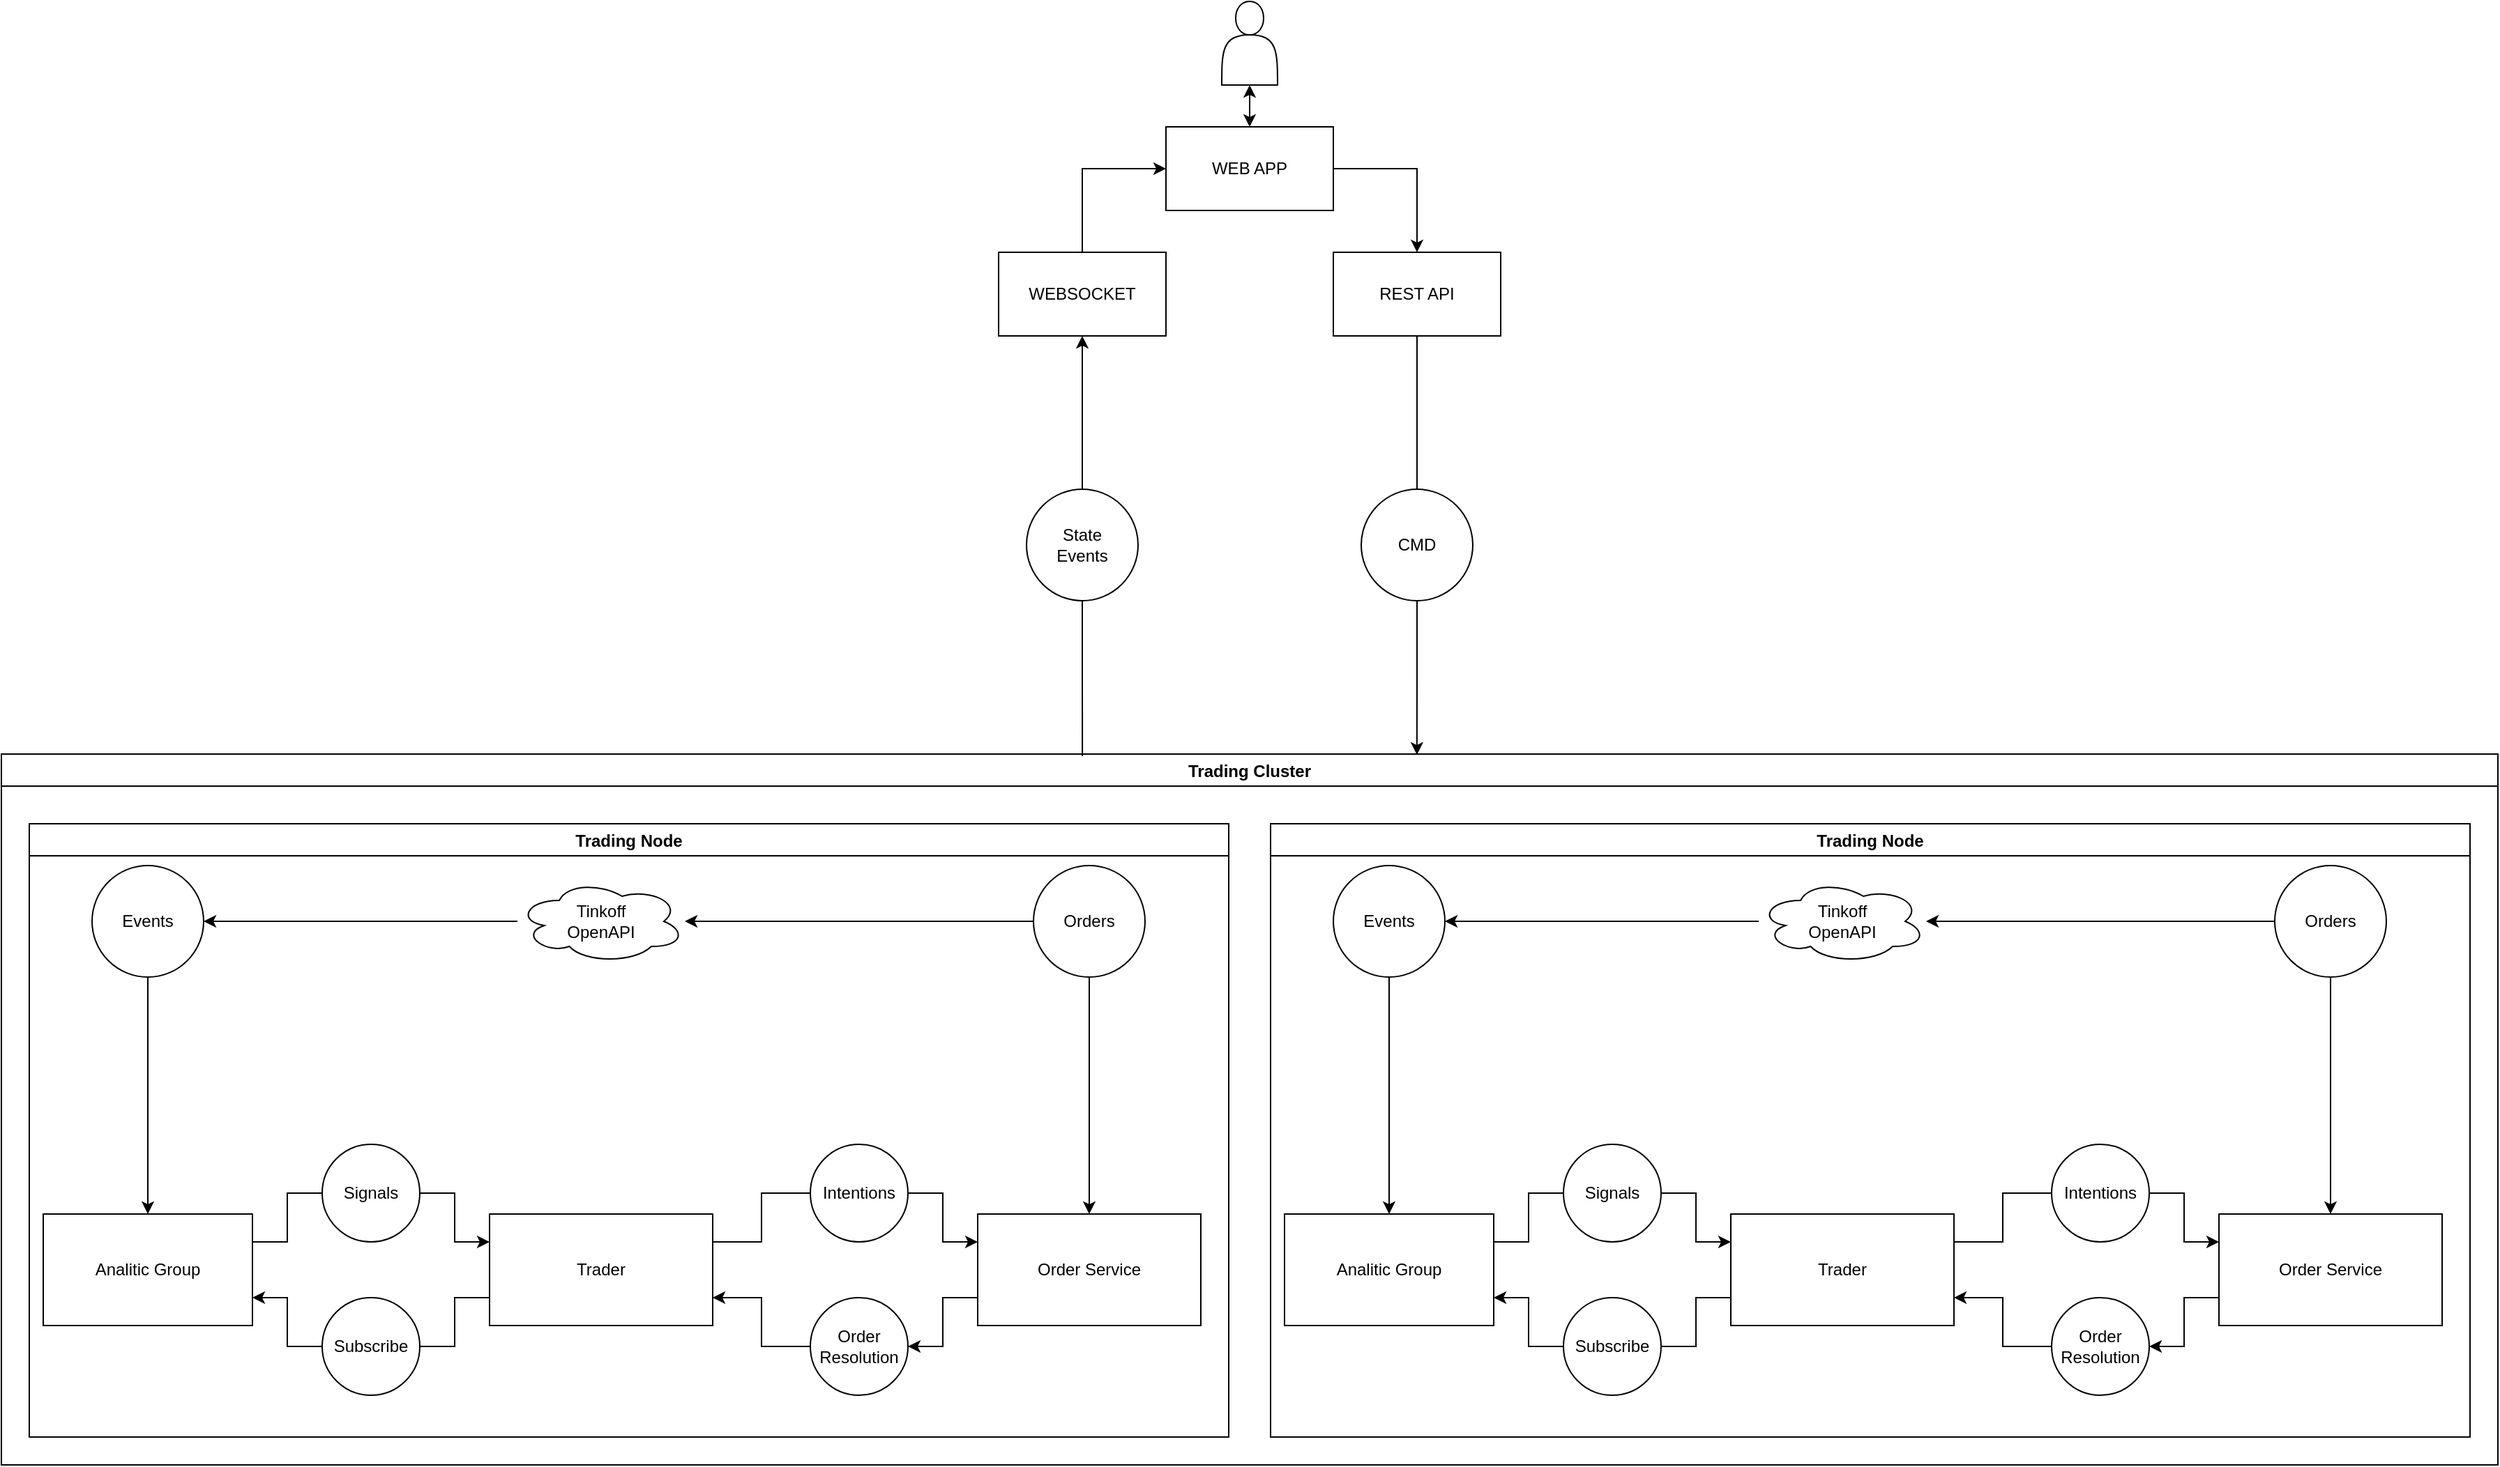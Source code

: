 <mxfile version="13.0.1" type="device"><diagram id="prtHgNgQTEPvFCAcTncT" name="Page-1"><mxGraphModel dx="2031" dy="1259" grid="1" gridSize="10" guides="1" tooltips="1" connect="1" arrows="1" fold="1" page="1" pageScale="1" pageWidth="827" pageHeight="1169" math="0" shadow="0"><root><mxCell id="0"/><mxCell id="1" parent="0"/><mxCell id="LNefqPW_OIp93tEsxFYV-100" value="Trading Cluster" style="swimlane;" vertex="1" parent="1"><mxGeometry x="70" y="560" width="1790" height="510" as="geometry"/></mxCell><mxCell id="LNefqPW_OIp93tEsxFYV-75" value="Trading Node" style="swimlane;" vertex="1" parent="LNefqPW_OIp93tEsxFYV-100"><mxGeometry x="20" y="50" width="860" height="440" as="geometry"/></mxCell><mxCell id="LNefqPW_OIp93tEsxFYV-32" value="Trader" style="rounded=0;whiteSpace=wrap;html=1;" vertex="1" parent="LNefqPW_OIp93tEsxFYV-75"><mxGeometry x="330" y="280" width="160" height="80" as="geometry"/></mxCell><mxCell id="LNefqPW_OIp93tEsxFYV-33" value="Analitic Group" style="rounded=0;whiteSpace=wrap;html=1;" vertex="1" parent="LNefqPW_OIp93tEsxFYV-75"><mxGeometry x="10" y="280" width="150" height="80" as="geometry"/></mxCell><mxCell id="LNefqPW_OIp93tEsxFYV-34" value="Order Service" style="rounded=0;whiteSpace=wrap;html=1;" vertex="1" parent="LNefqPW_OIp93tEsxFYV-75"><mxGeometry x="680" y="280" width="160" height="80" as="geometry"/></mxCell><mxCell id="LNefqPW_OIp93tEsxFYV-51" style="edgeStyle=orthogonalEdgeStyle;rounded=0;orthogonalLoop=1;jettySize=auto;html=1;startArrow=none;startFill=0;endArrow=classic;endFill=1;entryX=0;entryY=0.25;entryDx=0;entryDy=0;" edge="1" parent="LNefqPW_OIp93tEsxFYV-75" source="LNefqPW_OIp93tEsxFYV-37" target="LNefqPW_OIp93tEsxFYV-32"><mxGeometry relative="1" as="geometry"/></mxCell><mxCell id="LNefqPW_OIp93tEsxFYV-37" value="Signals" style="ellipse;whiteSpace=wrap;html=1;aspect=fixed;" vertex="1" parent="LNefqPW_OIp93tEsxFYV-75"><mxGeometry x="210" y="230" width="70" height="70" as="geometry"/></mxCell><mxCell id="LNefqPW_OIp93tEsxFYV-50" style="edgeStyle=orthogonalEdgeStyle;rounded=0;orthogonalLoop=1;jettySize=auto;html=1;entryX=0;entryY=0.5;entryDx=0;entryDy=0;startArrow=none;startFill=0;endArrow=none;endFill=0;" edge="1" parent="LNefqPW_OIp93tEsxFYV-75" source="LNefqPW_OIp93tEsxFYV-33" target="LNefqPW_OIp93tEsxFYV-37"><mxGeometry relative="1" as="geometry"><Array as="points"><mxPoint x="185" y="300"/><mxPoint x="185" y="265"/></Array></mxGeometry></mxCell><mxCell id="LNefqPW_OIp93tEsxFYV-42" style="edgeStyle=orthogonalEdgeStyle;rounded=0;orthogonalLoop=1;jettySize=auto;html=1;startArrow=none;startFill=0;entryX=0;entryY=0.25;entryDx=0;entryDy=0;" edge="1" parent="LNefqPW_OIp93tEsxFYV-75" source="LNefqPW_OIp93tEsxFYV-38" target="LNefqPW_OIp93tEsxFYV-34"><mxGeometry relative="1" as="geometry"/></mxCell><mxCell id="LNefqPW_OIp93tEsxFYV-38" value="Intentions" style="ellipse;whiteSpace=wrap;html=1;aspect=fixed;" vertex="1" parent="LNefqPW_OIp93tEsxFYV-75"><mxGeometry x="560" y="230" width="70" height="70" as="geometry"/></mxCell><mxCell id="LNefqPW_OIp93tEsxFYV-41" style="edgeStyle=orthogonalEdgeStyle;rounded=0;orthogonalLoop=1;jettySize=auto;html=1;startArrow=none;startFill=0;endArrow=none;endFill=0;exitX=1;exitY=0.25;exitDx=0;exitDy=0;" edge="1" parent="LNefqPW_OIp93tEsxFYV-75" source="LNefqPW_OIp93tEsxFYV-32" target="LNefqPW_OIp93tEsxFYV-38"><mxGeometry relative="1" as="geometry"/></mxCell><mxCell id="LNefqPW_OIp93tEsxFYV-48" style="edgeStyle=orthogonalEdgeStyle;rounded=0;orthogonalLoop=1;jettySize=auto;html=1;startArrow=none;startFill=0;endArrow=classic;endFill=1;exitX=0;exitY=0.5;exitDx=0;exitDy=0;" edge="1" parent="LNefqPW_OIp93tEsxFYV-75" source="LNefqPW_OIp93tEsxFYV-45"><mxGeometry relative="1" as="geometry"><mxPoint x="490" y="340" as="targetPoint"/><Array as="points"><mxPoint x="525" y="375"/><mxPoint x="525" y="340"/></Array></mxGeometry></mxCell><mxCell id="LNefqPW_OIp93tEsxFYV-49" style="edgeStyle=orthogonalEdgeStyle;rounded=0;orthogonalLoop=1;jettySize=auto;html=1;startArrow=classic;startFill=1;endArrow=none;endFill=0;entryX=0;entryY=0.75;entryDx=0;entryDy=0;" edge="1" parent="LNefqPW_OIp93tEsxFYV-75" source="LNefqPW_OIp93tEsxFYV-45" target="LNefqPW_OIp93tEsxFYV-34"><mxGeometry relative="1" as="geometry"/></mxCell><mxCell id="LNefqPW_OIp93tEsxFYV-45" value="Order Resolution" style="ellipse;whiteSpace=wrap;html=1;aspect=fixed;" vertex="1" parent="LNefqPW_OIp93tEsxFYV-75"><mxGeometry x="560" y="340" width="70" height="70" as="geometry"/></mxCell><mxCell id="LNefqPW_OIp93tEsxFYV-56" style="edgeStyle=orthogonalEdgeStyle;rounded=0;orthogonalLoop=1;jettySize=auto;html=1;entryX=1;entryY=0.75;entryDx=0;entryDy=0;startArrow=none;startFill=0;endArrow=classic;endFill=1;" edge="1" parent="LNefqPW_OIp93tEsxFYV-75" source="LNefqPW_OIp93tEsxFYV-52" target="LNefqPW_OIp93tEsxFYV-33"><mxGeometry relative="1" as="geometry"/></mxCell><mxCell id="LNefqPW_OIp93tEsxFYV-52" value="Subscribe" style="ellipse;whiteSpace=wrap;html=1;aspect=fixed;" vertex="1" parent="LNefqPW_OIp93tEsxFYV-75"><mxGeometry x="210" y="340" width="70" height="70" as="geometry"/></mxCell><mxCell id="LNefqPW_OIp93tEsxFYV-53" style="edgeStyle=orthogonalEdgeStyle;rounded=0;orthogonalLoop=1;jettySize=auto;html=1;startArrow=none;startFill=0;endArrow=none;endFill=0;exitX=0;exitY=0.75;exitDx=0;exitDy=0;" edge="1" parent="LNefqPW_OIp93tEsxFYV-75" source="LNefqPW_OIp93tEsxFYV-32" target="LNefqPW_OIp93tEsxFYV-52"><mxGeometry relative="1" as="geometry"/></mxCell><mxCell id="LNefqPW_OIp93tEsxFYV-59" style="edgeStyle=orthogonalEdgeStyle;rounded=0;orthogonalLoop=1;jettySize=auto;html=1;entryX=0.5;entryY=0;entryDx=0;entryDy=0;startArrow=none;startFill=0;endArrow=classic;endFill=1;" edge="1" parent="LNefqPW_OIp93tEsxFYV-75" source="LNefqPW_OIp93tEsxFYV-63" target="LNefqPW_OIp93tEsxFYV-33"><mxGeometry relative="1" as="geometry"/></mxCell><mxCell id="LNefqPW_OIp93tEsxFYV-60" style="edgeStyle=orthogonalEdgeStyle;rounded=0;orthogonalLoop=1;jettySize=auto;html=1;startArrow=none;startFill=0;endArrow=classic;endFill=1;" edge="1" parent="LNefqPW_OIp93tEsxFYV-75" source="LNefqPW_OIp93tEsxFYV-61" target="LNefqPW_OIp93tEsxFYV-34"><mxGeometry relative="1" as="geometry"/></mxCell><mxCell id="LNefqPW_OIp93tEsxFYV-58" value="Tinkoff&lt;br&gt;OpenAPI" style="ellipse;shape=cloud;whiteSpace=wrap;html=1;fontFamily=Helvetica;fontSize=12;fontColor=#000000;align=center;strokeColor=#000000;fillColor=#ffffff;" vertex="1" parent="LNefqPW_OIp93tEsxFYV-75"><mxGeometry x="350" y="40" width="120" height="60" as="geometry"/></mxCell><mxCell id="LNefqPW_OIp93tEsxFYV-61" value="Orders" style="ellipse;whiteSpace=wrap;html=1;aspect=fixed;" vertex="1" parent="LNefqPW_OIp93tEsxFYV-75"><mxGeometry x="720" y="30" width="80" height="80" as="geometry"/></mxCell><mxCell id="LNefqPW_OIp93tEsxFYV-62" style="edgeStyle=orthogonalEdgeStyle;rounded=0;orthogonalLoop=1;jettySize=auto;html=1;startArrow=classic;startFill=1;endArrow=none;endFill=0;" edge="1" parent="LNefqPW_OIp93tEsxFYV-75" source="LNefqPW_OIp93tEsxFYV-58" target="LNefqPW_OIp93tEsxFYV-61"><mxGeometry relative="1" as="geometry"><mxPoint x="470" y="70" as="sourcePoint"/><mxPoint x="760.034" y="280" as="targetPoint"/></mxGeometry></mxCell><mxCell id="LNefqPW_OIp93tEsxFYV-63" value="Events" style="ellipse;whiteSpace=wrap;html=1;aspect=fixed;" vertex="1" parent="LNefqPW_OIp93tEsxFYV-75"><mxGeometry x="45" y="30" width="80" height="80" as="geometry"/></mxCell><mxCell id="LNefqPW_OIp93tEsxFYV-64" style="edgeStyle=orthogonalEdgeStyle;rounded=0;orthogonalLoop=1;jettySize=auto;html=1;entryX=1;entryY=0.5;entryDx=0;entryDy=0;startArrow=none;startFill=0;endArrow=classic;endFill=1;" edge="1" parent="LNefqPW_OIp93tEsxFYV-75" source="LNefqPW_OIp93tEsxFYV-58" target="LNefqPW_OIp93tEsxFYV-63"><mxGeometry relative="1" as="geometry"><mxPoint x="350" y="70" as="sourcePoint"/><mxPoint x="85" y="280" as="targetPoint"/></mxGeometry></mxCell><mxCell id="LNefqPW_OIp93tEsxFYV-77" value="Trading Node" style="swimlane;" vertex="1" parent="LNefqPW_OIp93tEsxFYV-100"><mxGeometry x="910" y="50" width="860" height="440" as="geometry"/></mxCell><mxCell id="LNefqPW_OIp93tEsxFYV-78" value="Trader" style="rounded=0;whiteSpace=wrap;html=1;" vertex="1" parent="LNefqPW_OIp93tEsxFYV-77"><mxGeometry x="330" y="280" width="160" height="80" as="geometry"/></mxCell><mxCell id="LNefqPW_OIp93tEsxFYV-79" value="Analitic Group" style="rounded=0;whiteSpace=wrap;html=1;" vertex="1" parent="LNefqPW_OIp93tEsxFYV-77"><mxGeometry x="10" y="280" width="150" height="80" as="geometry"/></mxCell><mxCell id="LNefqPW_OIp93tEsxFYV-80" value="Order Service" style="rounded=0;whiteSpace=wrap;html=1;" vertex="1" parent="LNefqPW_OIp93tEsxFYV-77"><mxGeometry x="680" y="280" width="160" height="80" as="geometry"/></mxCell><mxCell id="LNefqPW_OIp93tEsxFYV-81" style="edgeStyle=orthogonalEdgeStyle;rounded=0;orthogonalLoop=1;jettySize=auto;html=1;startArrow=none;startFill=0;endArrow=classic;endFill=1;entryX=0;entryY=0.25;entryDx=0;entryDy=0;" edge="1" parent="LNefqPW_OIp93tEsxFYV-77" source="LNefqPW_OIp93tEsxFYV-82" target="LNefqPW_OIp93tEsxFYV-78"><mxGeometry relative="1" as="geometry"/></mxCell><mxCell id="LNefqPW_OIp93tEsxFYV-82" value="Signals" style="ellipse;whiteSpace=wrap;html=1;aspect=fixed;" vertex="1" parent="LNefqPW_OIp93tEsxFYV-77"><mxGeometry x="210" y="230" width="70" height="70" as="geometry"/></mxCell><mxCell id="LNefqPW_OIp93tEsxFYV-83" style="edgeStyle=orthogonalEdgeStyle;rounded=0;orthogonalLoop=1;jettySize=auto;html=1;entryX=0;entryY=0.5;entryDx=0;entryDy=0;startArrow=none;startFill=0;endArrow=none;endFill=0;" edge="1" parent="LNefqPW_OIp93tEsxFYV-77" source="LNefqPW_OIp93tEsxFYV-79" target="LNefqPW_OIp93tEsxFYV-82"><mxGeometry relative="1" as="geometry"><Array as="points"><mxPoint x="185" y="300"/><mxPoint x="185" y="265"/></Array></mxGeometry></mxCell><mxCell id="LNefqPW_OIp93tEsxFYV-84" style="edgeStyle=orthogonalEdgeStyle;rounded=0;orthogonalLoop=1;jettySize=auto;html=1;startArrow=none;startFill=0;entryX=0;entryY=0.25;entryDx=0;entryDy=0;" edge="1" parent="LNefqPW_OIp93tEsxFYV-77" source="LNefqPW_OIp93tEsxFYV-85" target="LNefqPW_OIp93tEsxFYV-80"><mxGeometry relative="1" as="geometry"/></mxCell><mxCell id="LNefqPW_OIp93tEsxFYV-85" value="Intentions" style="ellipse;whiteSpace=wrap;html=1;aspect=fixed;" vertex="1" parent="LNefqPW_OIp93tEsxFYV-77"><mxGeometry x="560" y="230" width="70" height="70" as="geometry"/></mxCell><mxCell id="LNefqPW_OIp93tEsxFYV-86" style="edgeStyle=orthogonalEdgeStyle;rounded=0;orthogonalLoop=1;jettySize=auto;html=1;startArrow=none;startFill=0;endArrow=none;endFill=0;exitX=1;exitY=0.25;exitDx=0;exitDy=0;" edge="1" parent="LNefqPW_OIp93tEsxFYV-77" source="LNefqPW_OIp93tEsxFYV-78" target="LNefqPW_OIp93tEsxFYV-85"><mxGeometry relative="1" as="geometry"/></mxCell><mxCell id="LNefqPW_OIp93tEsxFYV-87" style="edgeStyle=orthogonalEdgeStyle;rounded=0;orthogonalLoop=1;jettySize=auto;html=1;startArrow=none;startFill=0;endArrow=classic;endFill=1;exitX=0;exitY=0.5;exitDx=0;exitDy=0;" edge="1" parent="LNefqPW_OIp93tEsxFYV-77" source="LNefqPW_OIp93tEsxFYV-89"><mxGeometry relative="1" as="geometry"><mxPoint x="490" y="340" as="targetPoint"/><Array as="points"><mxPoint x="525" y="375"/><mxPoint x="525" y="340"/></Array></mxGeometry></mxCell><mxCell id="LNefqPW_OIp93tEsxFYV-88" style="edgeStyle=orthogonalEdgeStyle;rounded=0;orthogonalLoop=1;jettySize=auto;html=1;startArrow=classic;startFill=1;endArrow=none;endFill=0;entryX=0;entryY=0.75;entryDx=0;entryDy=0;" edge="1" parent="LNefqPW_OIp93tEsxFYV-77" source="LNefqPW_OIp93tEsxFYV-89" target="LNefqPW_OIp93tEsxFYV-80"><mxGeometry relative="1" as="geometry"/></mxCell><mxCell id="LNefqPW_OIp93tEsxFYV-89" value="Order Resolution" style="ellipse;whiteSpace=wrap;html=1;aspect=fixed;" vertex="1" parent="LNefqPW_OIp93tEsxFYV-77"><mxGeometry x="560" y="340" width="70" height="70" as="geometry"/></mxCell><mxCell id="LNefqPW_OIp93tEsxFYV-90" style="edgeStyle=orthogonalEdgeStyle;rounded=0;orthogonalLoop=1;jettySize=auto;html=1;entryX=1;entryY=0.75;entryDx=0;entryDy=0;startArrow=none;startFill=0;endArrow=classic;endFill=1;" edge="1" parent="LNefqPW_OIp93tEsxFYV-77" source="LNefqPW_OIp93tEsxFYV-91" target="LNefqPW_OIp93tEsxFYV-79"><mxGeometry relative="1" as="geometry"/></mxCell><mxCell id="LNefqPW_OIp93tEsxFYV-91" value="Subscribe" style="ellipse;whiteSpace=wrap;html=1;aspect=fixed;" vertex="1" parent="LNefqPW_OIp93tEsxFYV-77"><mxGeometry x="210" y="340" width="70" height="70" as="geometry"/></mxCell><mxCell id="LNefqPW_OIp93tEsxFYV-92" style="edgeStyle=orthogonalEdgeStyle;rounded=0;orthogonalLoop=1;jettySize=auto;html=1;startArrow=none;startFill=0;endArrow=none;endFill=0;exitX=0;exitY=0.75;exitDx=0;exitDy=0;" edge="1" parent="LNefqPW_OIp93tEsxFYV-77" source="LNefqPW_OIp93tEsxFYV-78" target="LNefqPW_OIp93tEsxFYV-91"><mxGeometry relative="1" as="geometry"/></mxCell><mxCell id="LNefqPW_OIp93tEsxFYV-93" style="edgeStyle=orthogonalEdgeStyle;rounded=0;orthogonalLoop=1;jettySize=auto;html=1;entryX=0.5;entryY=0;entryDx=0;entryDy=0;startArrow=none;startFill=0;endArrow=classic;endFill=1;" edge="1" parent="LNefqPW_OIp93tEsxFYV-77" source="LNefqPW_OIp93tEsxFYV-98" target="LNefqPW_OIp93tEsxFYV-79"><mxGeometry relative="1" as="geometry"/></mxCell><mxCell id="LNefqPW_OIp93tEsxFYV-94" style="edgeStyle=orthogonalEdgeStyle;rounded=0;orthogonalLoop=1;jettySize=auto;html=1;startArrow=none;startFill=0;endArrow=classic;endFill=1;" edge="1" parent="LNefqPW_OIp93tEsxFYV-77" source="LNefqPW_OIp93tEsxFYV-96" target="LNefqPW_OIp93tEsxFYV-80"><mxGeometry relative="1" as="geometry"/></mxCell><mxCell id="LNefqPW_OIp93tEsxFYV-95" value="Tinkoff&lt;br&gt;OpenAPI" style="ellipse;shape=cloud;whiteSpace=wrap;html=1;fontFamily=Helvetica;fontSize=12;fontColor=#000000;align=center;strokeColor=#000000;fillColor=#ffffff;" vertex="1" parent="LNefqPW_OIp93tEsxFYV-77"><mxGeometry x="350" y="40" width="120" height="60" as="geometry"/></mxCell><mxCell id="LNefqPW_OIp93tEsxFYV-96" value="Orders" style="ellipse;whiteSpace=wrap;html=1;aspect=fixed;" vertex="1" parent="LNefqPW_OIp93tEsxFYV-77"><mxGeometry x="720" y="30" width="80" height="80" as="geometry"/></mxCell><mxCell id="LNefqPW_OIp93tEsxFYV-97" style="edgeStyle=orthogonalEdgeStyle;rounded=0;orthogonalLoop=1;jettySize=auto;html=1;startArrow=classic;startFill=1;endArrow=none;endFill=0;" edge="1" parent="LNefqPW_OIp93tEsxFYV-77" source="LNefqPW_OIp93tEsxFYV-95" target="LNefqPW_OIp93tEsxFYV-96"><mxGeometry relative="1" as="geometry"><mxPoint x="470" y="70" as="sourcePoint"/><mxPoint x="760.034" y="280" as="targetPoint"/></mxGeometry></mxCell><mxCell id="LNefqPW_OIp93tEsxFYV-98" value="Events" style="ellipse;whiteSpace=wrap;html=1;aspect=fixed;" vertex="1" parent="LNefqPW_OIp93tEsxFYV-77"><mxGeometry x="45" y="30" width="80" height="80" as="geometry"/></mxCell><mxCell id="LNefqPW_OIp93tEsxFYV-99" style="edgeStyle=orthogonalEdgeStyle;rounded=0;orthogonalLoop=1;jettySize=auto;html=1;entryX=1;entryY=0.5;entryDx=0;entryDy=0;startArrow=none;startFill=0;endArrow=classic;endFill=1;" edge="1" parent="LNefqPW_OIp93tEsxFYV-77" source="LNefqPW_OIp93tEsxFYV-95" target="LNefqPW_OIp93tEsxFYV-98"><mxGeometry relative="1" as="geometry"><mxPoint x="350" y="70" as="sourcePoint"/><mxPoint x="85" y="280" as="targetPoint"/></mxGeometry></mxCell><mxCell id="LNefqPW_OIp93tEsxFYV-109" style="edgeStyle=orthogonalEdgeStyle;rounded=0;orthogonalLoop=1;jettySize=auto;html=1;entryX=1;entryY=0.5;entryDx=0;entryDy=0;startArrow=classic;startFill=1;endArrow=none;endFill=0;" edge="1" parent="1" source="LNefqPW_OIp93tEsxFYV-106" target="LNefqPW_OIp93tEsxFYV-108"><mxGeometry relative="1" as="geometry"/></mxCell><mxCell id="LNefqPW_OIp93tEsxFYV-117" style="edgeStyle=orthogonalEdgeStyle;rounded=0;orthogonalLoop=1;jettySize=auto;html=1;startArrow=none;startFill=0;endArrow=classic;endFill=1;entryX=0.567;entryY=0.001;entryDx=0;entryDy=0;entryPerimeter=0;" edge="1" parent="1" source="LNefqPW_OIp93tEsxFYV-118" target="LNefqPW_OIp93tEsxFYV-100"><mxGeometry relative="1" as="geometry"/></mxCell><mxCell id="LNefqPW_OIp93tEsxFYV-106" value="REST API" style="rounded=0;whiteSpace=wrap;html=1;" vertex="1" parent="1"><mxGeometry x="1025" y="200" width="120" height="60" as="geometry"/></mxCell><mxCell id="LNefqPW_OIp93tEsxFYV-110" style="edgeStyle=orthogonalEdgeStyle;rounded=0;orthogonalLoop=1;jettySize=auto;html=1;entryX=0;entryY=0.5;entryDx=0;entryDy=0;startArrow=none;startFill=0;endArrow=classic;endFill=1;" edge="1" parent="1" source="LNefqPW_OIp93tEsxFYV-107" target="LNefqPW_OIp93tEsxFYV-108"><mxGeometry relative="1" as="geometry"/></mxCell><mxCell id="LNefqPW_OIp93tEsxFYV-120" style="edgeStyle=orthogonalEdgeStyle;rounded=0;orthogonalLoop=1;jettySize=auto;html=1;entryX=0.433;entryY=0.003;entryDx=0;entryDy=0;startArrow=none;startFill=0;endArrow=none;endFill=0;entryPerimeter=0;" edge="1" parent="1" source="LNefqPW_OIp93tEsxFYV-121" target="LNefqPW_OIp93tEsxFYV-100"><mxGeometry relative="1" as="geometry"/></mxCell><mxCell id="LNefqPW_OIp93tEsxFYV-107" value="WEBSOCKET" style="rounded=0;whiteSpace=wrap;html=1;" vertex="1" parent="1"><mxGeometry x="785" y="200" width="120" height="60" as="geometry"/></mxCell><mxCell id="LNefqPW_OIp93tEsxFYV-108" value="WEB APP" style="rounded=0;whiteSpace=wrap;html=1;" vertex="1" parent="1"><mxGeometry x="905" y="110" width="120" height="60" as="geometry"/></mxCell><mxCell id="LNefqPW_OIp93tEsxFYV-113" value="" style="edgeStyle=orthogonalEdgeStyle;rounded=0;orthogonalLoop=1;jettySize=auto;html=1;startArrow=classic;startFill=1;endArrow=classic;endFill=1;" edge="1" parent="1" source="LNefqPW_OIp93tEsxFYV-112" target="LNefqPW_OIp93tEsxFYV-108"><mxGeometry relative="1" as="geometry"/></mxCell><mxCell id="LNefqPW_OIp93tEsxFYV-112" value="" style="shape=actor;whiteSpace=wrap;html=1;" vertex="1" parent="1"><mxGeometry x="945" y="20" width="40" height="60" as="geometry"/></mxCell><mxCell id="LNefqPW_OIp93tEsxFYV-118" value="CMD" style="ellipse;whiteSpace=wrap;html=1;aspect=fixed;" vertex="1" parent="1"><mxGeometry x="1045" y="370" width="80" height="80" as="geometry"/></mxCell><mxCell id="LNefqPW_OIp93tEsxFYV-119" style="edgeStyle=orthogonalEdgeStyle;rounded=0;orthogonalLoop=1;jettySize=auto;html=1;startArrow=none;startFill=0;endArrow=none;endFill=0;" edge="1" parent="1" source="LNefqPW_OIp93tEsxFYV-106" target="LNefqPW_OIp93tEsxFYV-118"><mxGeometry relative="1" as="geometry"><mxPoint x="1085.0" y="260" as="sourcePoint"/><mxPoint x="965.0" y="560" as="targetPoint"/></mxGeometry></mxCell><mxCell id="LNefqPW_OIp93tEsxFYV-121" value="State&lt;br&gt;Events" style="ellipse;whiteSpace=wrap;html=1;aspect=fixed;" vertex="1" parent="1"><mxGeometry x="805" y="370" width="80" height="80" as="geometry"/></mxCell><mxCell id="LNefqPW_OIp93tEsxFYV-122" style="edgeStyle=orthogonalEdgeStyle;rounded=0;orthogonalLoop=1;jettySize=auto;html=1;entryX=0.5;entryY=0;entryDx=0;entryDy=0;startArrow=classic;startFill=1;endArrow=none;endFill=0;" edge="1" parent="1" source="LNefqPW_OIp93tEsxFYV-107" target="LNefqPW_OIp93tEsxFYV-121"><mxGeometry relative="1" as="geometry"><mxPoint x="845.0" y="260" as="sourcePoint"/><mxPoint x="965.0" y="560" as="targetPoint"/></mxGeometry></mxCell></root></mxGraphModel></diagram></mxfile>